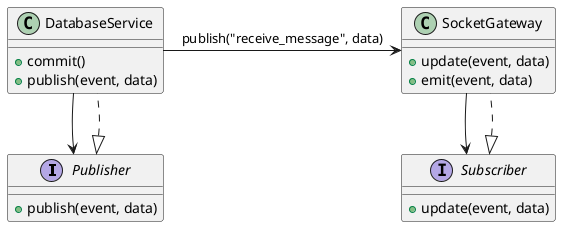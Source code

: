 @startuml PubSubMessages
interface Publisher {
  + publish(event, data)
}

interface Subscriber {
  + update(event, data)
}

class DatabaseService implements Publisher {
  + commit()
  + publish(event, data)
}

class SocketGateway implements Subscriber {
  + update(event, data)
  + emit(event, data)
}

DatabaseService --> Publisher
SocketGateway --> Subscriber
DatabaseService -> SocketGateway : publish("receive_message", data)
@enduml